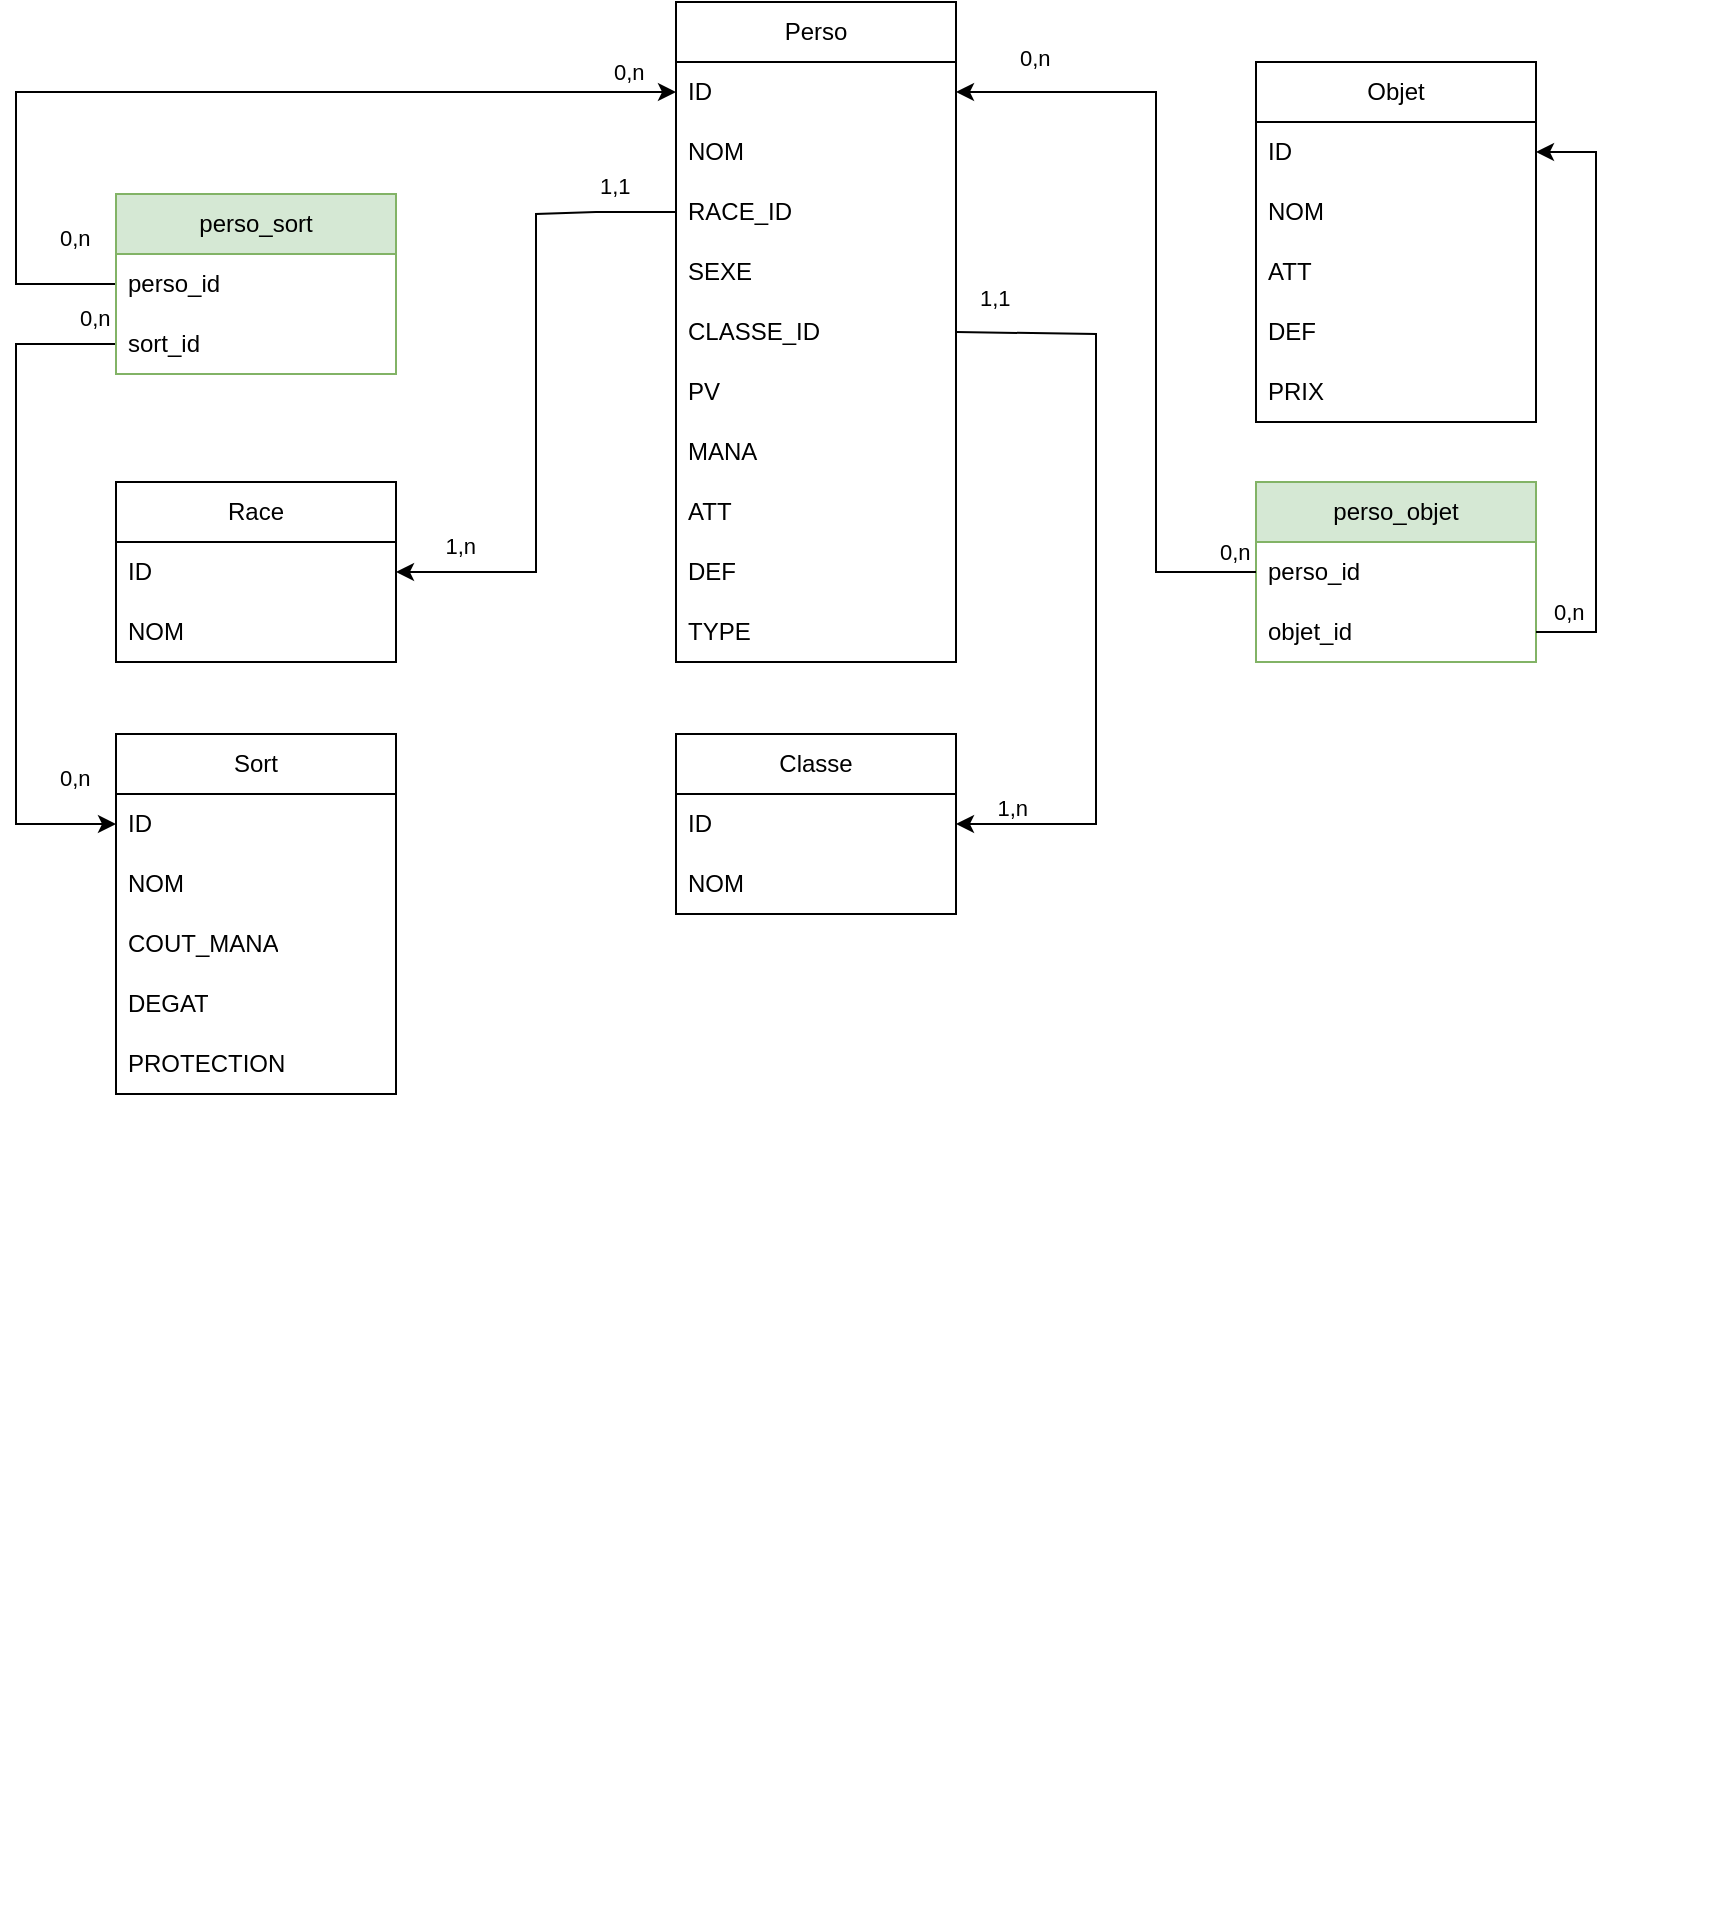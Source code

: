 <mxfile version="21.1.3" type="github">
  <diagram name="Page-1" id="8PCjq-Uvg6T5y5xdZmpN">
    <mxGraphModel dx="1591" dy="1992" grid="1" gridSize="10" guides="1" tooltips="1" connect="1" arrows="1" fold="1" page="1" pageScale="1" pageWidth="827" pageHeight="1169" math="0" shadow="0">
      <root>
        <mxCell id="0" />
        <mxCell id="1" parent="0" />
        <mxCell id="YlfL06Fh3YdPjYA1-dt0-1" value="Race" style="swimlane;fontStyle=0;childLayout=stackLayout;horizontal=1;startSize=30;horizontalStack=0;resizeParent=1;resizeParentMax=0;resizeLast=0;collapsible=1;marginBottom=0;whiteSpace=wrap;html=1;" vertex="1" parent="1">
          <mxGeometry x="70" y="194" width="140" height="90" as="geometry">
            <mxRectangle x="40" y="40" width="60" height="30" as="alternateBounds" />
          </mxGeometry>
        </mxCell>
        <mxCell id="YlfL06Fh3YdPjYA1-dt0-2" value="ID" style="text;strokeColor=none;fillColor=none;align=left;verticalAlign=middle;spacingLeft=4;spacingRight=4;overflow=hidden;points=[[0,0.5],[1,0.5]];portConstraint=eastwest;rotatable=0;whiteSpace=wrap;html=1;" vertex="1" parent="YlfL06Fh3YdPjYA1-dt0-1">
          <mxGeometry y="30" width="140" height="30" as="geometry" />
        </mxCell>
        <mxCell id="YlfL06Fh3YdPjYA1-dt0-3" value="NOM" style="text;strokeColor=none;fillColor=none;align=left;verticalAlign=middle;spacingLeft=4;spacingRight=4;overflow=hidden;points=[[0,0.5],[1,0.5]];portConstraint=eastwest;rotatable=0;whiteSpace=wrap;html=1;" vertex="1" parent="YlfL06Fh3YdPjYA1-dt0-1">
          <mxGeometry y="60" width="140" height="30" as="geometry" />
        </mxCell>
        <mxCell id="YlfL06Fh3YdPjYA1-dt0-5" value="Objet" style="swimlane;fontStyle=0;childLayout=stackLayout;horizontal=1;startSize=30;horizontalStack=0;resizeParent=1;resizeParentMax=0;resizeLast=0;collapsible=1;marginBottom=0;whiteSpace=wrap;html=1;" vertex="1" parent="1">
          <mxGeometry x="640" y="-16" width="140" height="180" as="geometry" />
        </mxCell>
        <mxCell id="YlfL06Fh3YdPjYA1-dt0-6" value="ID" style="text;strokeColor=none;fillColor=none;align=left;verticalAlign=middle;spacingLeft=4;spacingRight=4;overflow=hidden;points=[[0,0.5],[1,0.5]];portConstraint=eastwest;rotatable=0;whiteSpace=wrap;html=1;" vertex="1" parent="YlfL06Fh3YdPjYA1-dt0-5">
          <mxGeometry y="30" width="140" height="30" as="geometry" />
        </mxCell>
        <mxCell id="YlfL06Fh3YdPjYA1-dt0-25" value="NOM" style="text;strokeColor=none;fillColor=none;align=left;verticalAlign=middle;spacingLeft=4;spacingRight=4;overflow=hidden;points=[[0,0.5],[1,0.5]];portConstraint=eastwest;rotatable=0;whiteSpace=wrap;html=1;" vertex="1" parent="YlfL06Fh3YdPjYA1-dt0-5">
          <mxGeometry y="60" width="140" height="30" as="geometry" />
        </mxCell>
        <mxCell id="YlfL06Fh3YdPjYA1-dt0-7" value="ATT" style="text;strokeColor=none;fillColor=none;align=left;verticalAlign=middle;spacingLeft=4;spacingRight=4;overflow=hidden;points=[[0,0.5],[1,0.5]];portConstraint=eastwest;rotatable=0;whiteSpace=wrap;html=1;" vertex="1" parent="YlfL06Fh3YdPjYA1-dt0-5">
          <mxGeometry y="90" width="140" height="30" as="geometry" />
        </mxCell>
        <mxCell id="YlfL06Fh3YdPjYA1-dt0-8" value="DEF" style="text;strokeColor=none;fillColor=none;align=left;verticalAlign=middle;spacingLeft=4;spacingRight=4;overflow=hidden;points=[[0,0.5],[1,0.5]];portConstraint=eastwest;rotatable=0;whiteSpace=wrap;html=1;" vertex="1" parent="YlfL06Fh3YdPjYA1-dt0-5">
          <mxGeometry y="120" width="140" height="30" as="geometry" />
        </mxCell>
        <mxCell id="YlfL06Fh3YdPjYA1-dt0-28" value="PRIX" style="text;strokeColor=none;fillColor=none;align=left;verticalAlign=middle;spacingLeft=4;spacingRight=4;overflow=hidden;points=[[0,0.5],[1,0.5]];portConstraint=eastwest;rotatable=0;whiteSpace=wrap;html=1;" vertex="1" parent="YlfL06Fh3YdPjYA1-dt0-5">
          <mxGeometry y="150" width="140" height="30" as="geometry" />
        </mxCell>
        <mxCell id="YlfL06Fh3YdPjYA1-dt0-9" value="Perso" style="swimlane;fontStyle=0;childLayout=stackLayout;horizontal=1;startSize=30;horizontalStack=0;resizeParent=1;resizeParentMax=0;resizeLast=0;collapsible=1;marginBottom=0;whiteSpace=wrap;html=1;" vertex="1" parent="1">
          <mxGeometry x="350" y="-46" width="140" height="330" as="geometry" />
        </mxCell>
        <mxCell id="YlfL06Fh3YdPjYA1-dt0-10" value="ID" style="text;strokeColor=none;fillColor=none;align=left;verticalAlign=middle;spacingLeft=4;spacingRight=4;overflow=hidden;points=[[0,0.5],[1,0.5]];portConstraint=eastwest;rotatable=0;whiteSpace=wrap;html=1;" vertex="1" parent="YlfL06Fh3YdPjYA1-dt0-9">
          <mxGeometry y="30" width="140" height="30" as="geometry" />
        </mxCell>
        <mxCell id="YlfL06Fh3YdPjYA1-dt0-11" value="NOM" style="text;strokeColor=none;fillColor=none;align=left;verticalAlign=middle;spacingLeft=4;spacingRight=4;overflow=hidden;points=[[0,0.5],[1,0.5]];portConstraint=eastwest;rotatable=0;whiteSpace=wrap;html=1;" vertex="1" parent="YlfL06Fh3YdPjYA1-dt0-9">
          <mxGeometry y="60" width="140" height="30" as="geometry" />
        </mxCell>
        <mxCell id="YlfL06Fh3YdPjYA1-dt0-12" value="RACE_ID" style="text;strokeColor=none;fillColor=none;align=left;verticalAlign=middle;spacingLeft=4;spacingRight=4;overflow=hidden;points=[[0,0.5],[1,0.5]];portConstraint=eastwest;rotatable=0;whiteSpace=wrap;html=1;" vertex="1" parent="YlfL06Fh3YdPjYA1-dt0-9">
          <mxGeometry y="90" width="140" height="30" as="geometry" />
        </mxCell>
        <mxCell id="YlfL06Fh3YdPjYA1-dt0-29" value="SEXE" style="text;strokeColor=none;fillColor=none;align=left;verticalAlign=middle;spacingLeft=4;spacingRight=4;overflow=hidden;points=[[0,0.5],[1,0.5]];portConstraint=eastwest;rotatable=0;whiteSpace=wrap;html=1;" vertex="1" parent="YlfL06Fh3YdPjYA1-dt0-9">
          <mxGeometry y="120" width="140" height="30" as="geometry" />
        </mxCell>
        <mxCell id="YlfL06Fh3YdPjYA1-dt0-31" value="CLASSE_ID" style="text;strokeColor=none;fillColor=none;align=left;verticalAlign=middle;spacingLeft=4;spacingRight=4;overflow=hidden;points=[[0,0.5],[1,0.5]];portConstraint=eastwest;rotatable=0;whiteSpace=wrap;html=1;" vertex="1" parent="YlfL06Fh3YdPjYA1-dt0-9">
          <mxGeometry y="150" width="140" height="30" as="geometry" />
        </mxCell>
        <mxCell id="YlfL06Fh3YdPjYA1-dt0-32" value="PV" style="text;strokeColor=none;fillColor=none;align=left;verticalAlign=middle;spacingLeft=4;spacingRight=4;overflow=hidden;points=[[0,0.5],[1,0.5]];portConstraint=eastwest;rotatable=0;whiteSpace=wrap;html=1;" vertex="1" parent="YlfL06Fh3YdPjYA1-dt0-9">
          <mxGeometry y="180" width="140" height="30" as="geometry" />
        </mxCell>
        <mxCell id="YlfL06Fh3YdPjYA1-dt0-33" value="MANA" style="text;strokeColor=none;fillColor=none;align=left;verticalAlign=middle;spacingLeft=4;spacingRight=4;overflow=hidden;points=[[0,0.5],[1,0.5]];portConstraint=eastwest;rotatable=0;whiteSpace=wrap;html=1;" vertex="1" parent="YlfL06Fh3YdPjYA1-dt0-9">
          <mxGeometry y="210" width="140" height="30" as="geometry" />
        </mxCell>
        <mxCell id="YlfL06Fh3YdPjYA1-dt0-34" value="ATT" style="text;strokeColor=none;fillColor=none;align=left;verticalAlign=middle;spacingLeft=4;spacingRight=4;overflow=hidden;points=[[0,0.5],[1,0.5]];portConstraint=eastwest;rotatable=0;whiteSpace=wrap;html=1;" vertex="1" parent="YlfL06Fh3YdPjYA1-dt0-9">
          <mxGeometry y="240" width="140" height="30" as="geometry" />
        </mxCell>
        <mxCell id="YlfL06Fh3YdPjYA1-dt0-30" value="DEF" style="text;strokeColor=none;fillColor=none;align=left;verticalAlign=middle;spacingLeft=4;spacingRight=4;overflow=hidden;points=[[0,0.5],[1,0.5]];portConstraint=eastwest;rotatable=0;whiteSpace=wrap;html=1;" vertex="1" parent="YlfL06Fh3YdPjYA1-dt0-9">
          <mxGeometry y="270" width="140" height="30" as="geometry" />
        </mxCell>
        <mxCell id="YlfL06Fh3YdPjYA1-dt0-95" value="TYPE" style="text;strokeColor=none;fillColor=none;align=left;verticalAlign=middle;spacingLeft=4;spacingRight=4;overflow=hidden;points=[[0,0.5],[1,0.5]];portConstraint=eastwest;rotatable=0;whiteSpace=wrap;html=1;" vertex="1" parent="YlfL06Fh3YdPjYA1-dt0-9">
          <mxGeometry y="300" width="140" height="30" as="geometry" />
        </mxCell>
        <mxCell id="YlfL06Fh3YdPjYA1-dt0-17" value="Classe" style="swimlane;fontStyle=0;childLayout=stackLayout;horizontal=1;startSize=30;horizontalStack=0;resizeParent=1;resizeParentMax=0;resizeLast=0;collapsible=1;marginBottom=0;whiteSpace=wrap;html=1;" vertex="1" parent="1">
          <mxGeometry x="350" y="320" width="140" height="90" as="geometry" />
        </mxCell>
        <mxCell id="YlfL06Fh3YdPjYA1-dt0-18" value="ID" style="text;strokeColor=none;fillColor=none;align=left;verticalAlign=middle;spacingLeft=4;spacingRight=4;overflow=hidden;points=[[0,0.5],[1,0.5]];portConstraint=eastwest;rotatable=0;whiteSpace=wrap;html=1;" vertex="1" parent="YlfL06Fh3YdPjYA1-dt0-17">
          <mxGeometry y="30" width="140" height="30" as="geometry" />
        </mxCell>
        <mxCell id="YlfL06Fh3YdPjYA1-dt0-19" value="NOM" style="text;strokeColor=none;fillColor=none;align=left;verticalAlign=middle;spacingLeft=4;spacingRight=4;overflow=hidden;points=[[0,0.5],[1,0.5]];portConstraint=eastwest;rotatable=0;whiteSpace=wrap;html=1;" vertex="1" parent="YlfL06Fh3YdPjYA1-dt0-17">
          <mxGeometry y="60" width="140" height="30" as="geometry" />
        </mxCell>
        <mxCell id="YlfL06Fh3YdPjYA1-dt0-21" value="Sort" style="swimlane;fontStyle=0;childLayout=stackLayout;horizontal=1;startSize=30;horizontalStack=0;resizeParent=1;resizeParentMax=0;resizeLast=0;collapsible=1;marginBottom=0;whiteSpace=wrap;html=1;" vertex="1" parent="1">
          <mxGeometry x="70" y="320" width="140" height="180" as="geometry">
            <mxRectangle x="640" y="525" width="60" height="30" as="alternateBounds" />
          </mxGeometry>
        </mxCell>
        <mxCell id="YlfL06Fh3YdPjYA1-dt0-22" value="ID" style="text;strokeColor=none;fillColor=none;align=left;verticalAlign=middle;spacingLeft=4;spacingRight=4;overflow=hidden;points=[[0,0.5],[1,0.5]];portConstraint=eastwest;rotatable=0;whiteSpace=wrap;html=1;" vertex="1" parent="YlfL06Fh3YdPjYA1-dt0-21">
          <mxGeometry y="30" width="140" height="30" as="geometry" />
        </mxCell>
        <mxCell id="YlfL06Fh3YdPjYA1-dt0-40" value="NOM" style="text;strokeColor=none;fillColor=none;align=left;verticalAlign=middle;spacingLeft=4;spacingRight=4;overflow=hidden;points=[[0,0.5],[1,0.5]];portConstraint=eastwest;rotatable=0;whiteSpace=wrap;html=1;" vertex="1" parent="YlfL06Fh3YdPjYA1-dt0-21">
          <mxGeometry y="60" width="140" height="30" as="geometry" />
        </mxCell>
        <mxCell id="YlfL06Fh3YdPjYA1-dt0-41" value="COUT_MANA" style="text;strokeColor=none;fillColor=none;align=left;verticalAlign=middle;spacingLeft=4;spacingRight=4;overflow=hidden;points=[[0,0.5],[1,0.5]];portConstraint=eastwest;rotatable=0;whiteSpace=wrap;html=1;" vertex="1" parent="YlfL06Fh3YdPjYA1-dt0-21">
          <mxGeometry y="90" width="140" height="30" as="geometry" />
        </mxCell>
        <mxCell id="YlfL06Fh3YdPjYA1-dt0-23" value="DEGAT" style="text;strokeColor=none;fillColor=none;align=left;verticalAlign=middle;spacingLeft=4;spacingRight=4;overflow=hidden;points=[[0,0.5],[1,0.5]];portConstraint=eastwest;rotatable=0;whiteSpace=wrap;html=1;" vertex="1" parent="YlfL06Fh3YdPjYA1-dt0-21">
          <mxGeometry y="120" width="140" height="30" as="geometry" />
        </mxCell>
        <mxCell id="YlfL06Fh3YdPjYA1-dt0-24" value="PROTECTION" style="text;strokeColor=none;fillColor=none;align=left;verticalAlign=middle;spacingLeft=4;spacingRight=4;overflow=hidden;points=[[0,0.5],[1,0.5]];portConstraint=eastwest;rotatable=0;whiteSpace=wrap;html=1;" vertex="1" parent="YlfL06Fh3YdPjYA1-dt0-21">
          <mxGeometry y="150" width="140" height="30" as="geometry" />
        </mxCell>
        <mxCell id="YlfL06Fh3YdPjYA1-dt0-60" value="" style="endArrow=classic;html=1;rounded=0;exitX=0;exitY=0.5;exitDx=0;exitDy=0;entryX=1;entryY=0.5;entryDx=0;entryDy=0;" edge="1" parent="1" source="YlfL06Fh3YdPjYA1-dt0-12" target="YlfL06Fh3YdPjYA1-dt0-2">
          <mxGeometry relative="1" as="geometry">
            <mxPoint x="330" y="204" as="sourcePoint" />
            <mxPoint x="490" y="204" as="targetPoint" />
            <Array as="points">
              <mxPoint x="310" y="59" />
              <mxPoint x="280" y="60" />
              <mxPoint x="280" y="239" />
            </Array>
          </mxGeometry>
        </mxCell>
        <mxCell id="YlfL06Fh3YdPjYA1-dt0-62" value="1,1" style="edgeLabel;resizable=0;html=1;align=left;verticalAlign=bottom;" connectable="0" vertex="1" parent="YlfL06Fh3YdPjYA1-dt0-60">
          <mxGeometry x="-1" relative="1" as="geometry">
            <mxPoint x="-40" y="-5" as="offset" />
          </mxGeometry>
        </mxCell>
        <mxCell id="YlfL06Fh3YdPjYA1-dt0-63" value="1,n" style="edgeLabel;resizable=0;html=1;align=right;verticalAlign=bottom;" connectable="0" vertex="1" parent="YlfL06Fh3YdPjYA1-dt0-60">
          <mxGeometry x="1" relative="1" as="geometry">
            <mxPoint x="40" y="-5" as="offset" />
          </mxGeometry>
        </mxCell>
        <mxCell id="YlfL06Fh3YdPjYA1-dt0-64" value="" style="endArrow=classic;html=1;rounded=0;entryX=1;entryY=0.5;entryDx=0;entryDy=0;exitX=1;exitY=0.5;exitDx=0;exitDy=0;" edge="1" parent="1" source="YlfL06Fh3YdPjYA1-dt0-31" target="YlfL06Fh3YdPjYA1-dt0-18">
          <mxGeometry relative="1" as="geometry">
            <mxPoint x="490" y="205" as="sourcePoint" />
            <mxPoint x="490" y="290" as="targetPoint" />
            <Array as="points">
              <mxPoint x="560" y="120" />
              <mxPoint x="560" y="365" />
            </Array>
          </mxGeometry>
        </mxCell>
        <mxCell id="YlfL06Fh3YdPjYA1-dt0-66" value="1,1" style="edgeLabel;resizable=0;html=1;align=left;verticalAlign=bottom;" connectable="0" vertex="1" parent="YlfL06Fh3YdPjYA1-dt0-64">
          <mxGeometry x="-1" relative="1" as="geometry">
            <mxPoint x="10" y="-9" as="offset" />
          </mxGeometry>
        </mxCell>
        <mxCell id="YlfL06Fh3YdPjYA1-dt0-67" value="1,n" style="edgeLabel;resizable=0;html=1;align=right;verticalAlign=bottom;" connectable="0" vertex="1" parent="YlfL06Fh3YdPjYA1-dt0-64">
          <mxGeometry x="1" relative="1" as="geometry">
            <mxPoint x="36" as="offset" />
          </mxGeometry>
        </mxCell>
        <mxCell id="YlfL06Fh3YdPjYA1-dt0-83" value="perso_objet" style="swimlane;fontStyle=0;childLayout=stackLayout;horizontal=1;startSize=30;horizontalStack=0;resizeParent=1;resizeParentMax=0;resizeLast=0;collapsible=1;marginBottom=0;whiteSpace=wrap;html=1;fillColor=#d5e8d4;strokeColor=#82b366;" vertex="1" parent="1">
          <mxGeometry x="640" y="194" width="140" height="90" as="geometry" />
        </mxCell>
        <mxCell id="YlfL06Fh3YdPjYA1-dt0-84" value="perso_id" style="text;strokeColor=none;fillColor=none;align=left;verticalAlign=middle;spacingLeft=4;spacingRight=4;overflow=hidden;points=[[0,0.5],[1,0.5]];portConstraint=eastwest;rotatable=0;whiteSpace=wrap;html=1;" vertex="1" parent="YlfL06Fh3YdPjYA1-dt0-83">
          <mxGeometry y="30" width="140" height="30" as="geometry" />
        </mxCell>
        <mxCell id="YlfL06Fh3YdPjYA1-dt0-85" value="objet_id" style="text;strokeColor=none;fillColor=none;align=left;verticalAlign=middle;spacingLeft=4;spacingRight=4;overflow=hidden;points=[[0,0.5],[1,0.5]];portConstraint=eastwest;rotatable=0;whiteSpace=wrap;html=1;" vertex="1" parent="YlfL06Fh3YdPjYA1-dt0-83">
          <mxGeometry y="60" width="140" height="30" as="geometry" />
        </mxCell>
        <mxCell id="YlfL06Fh3YdPjYA1-dt0-87" style="edgeStyle=orthogonalEdgeStyle;rounded=0;orthogonalLoop=1;jettySize=auto;html=1;exitX=0;exitY=0.5;exitDx=0;exitDy=0;entryX=1;entryY=0.5;entryDx=0;entryDy=0;" edge="1" parent="1" source="YlfL06Fh3YdPjYA1-dt0-84" target="YlfL06Fh3YdPjYA1-dt0-10">
          <mxGeometry relative="1" as="geometry">
            <Array as="points">
              <mxPoint x="590" y="239" />
              <mxPoint x="590" y="-1" />
            </Array>
          </mxGeometry>
        </mxCell>
        <mxCell id="YlfL06Fh3YdPjYA1-dt0-88" style="edgeStyle=orthogonalEdgeStyle;rounded=0;orthogonalLoop=1;jettySize=auto;html=1;exitX=1;exitY=0.5;exitDx=0;exitDy=0;entryX=1;entryY=0.5;entryDx=0;entryDy=0;" edge="1" parent="1" source="YlfL06Fh3YdPjYA1-dt0-85" target="YlfL06Fh3YdPjYA1-dt0-6">
          <mxGeometry relative="1" as="geometry">
            <Array as="points">
              <mxPoint x="810" y="269" />
              <mxPoint x="810" y="29" />
            </Array>
          </mxGeometry>
        </mxCell>
        <mxCell id="YlfL06Fh3YdPjYA1-dt0-92" style="edgeStyle=orthogonalEdgeStyle;rounded=0;orthogonalLoop=1;jettySize=auto;html=1;exitX=0;exitY=0.5;exitDx=0;exitDy=0;entryX=0;entryY=0.5;entryDx=0;entryDy=0;" edge="1" parent="1" source="YlfL06Fh3YdPjYA1-dt0-90" target="YlfL06Fh3YdPjYA1-dt0-10">
          <mxGeometry relative="1" as="geometry">
            <Array as="points">
              <mxPoint x="20" y="95" />
              <mxPoint x="20" y="-1" />
            </Array>
          </mxGeometry>
        </mxCell>
        <mxCell id="YlfL06Fh3YdPjYA1-dt0-93" style="edgeStyle=orthogonalEdgeStyle;rounded=0;orthogonalLoop=1;jettySize=auto;html=1;exitX=0;exitY=0.5;exitDx=0;exitDy=0;entryX=0;entryY=0.5;entryDx=0;entryDy=0;" edge="1" parent="1" source="YlfL06Fh3YdPjYA1-dt0-91" target="YlfL06Fh3YdPjYA1-dt0-22">
          <mxGeometry relative="1" as="geometry">
            <Array as="points">
              <mxPoint x="20" y="125" />
              <mxPoint x="20" y="365" />
            </Array>
          </mxGeometry>
        </mxCell>
        <mxCell id="YlfL06Fh3YdPjYA1-dt0-89" value="perso_sort" style="swimlane;fontStyle=0;childLayout=stackLayout;horizontal=1;startSize=30;horizontalStack=0;resizeParent=1;resizeParentMax=0;resizeLast=0;collapsible=1;marginBottom=0;whiteSpace=wrap;html=1;fillColor=#d5e8d4;strokeColor=#82b366;" vertex="1" parent="1">
          <mxGeometry x="70" y="50" width="140" height="90" as="geometry" />
        </mxCell>
        <mxCell id="YlfL06Fh3YdPjYA1-dt0-90" value="perso_id" style="text;strokeColor=none;fillColor=none;align=left;verticalAlign=middle;spacingLeft=4;spacingRight=4;overflow=hidden;points=[[0,0.5],[1,0.5]];portConstraint=eastwest;rotatable=0;whiteSpace=wrap;html=1;" vertex="1" parent="YlfL06Fh3YdPjYA1-dt0-89">
          <mxGeometry y="30" width="140" height="30" as="geometry" />
        </mxCell>
        <mxCell id="YlfL06Fh3YdPjYA1-dt0-91" value="sort_id" style="text;strokeColor=none;fillColor=none;align=left;verticalAlign=middle;spacingLeft=4;spacingRight=4;overflow=hidden;points=[[0,0.5],[1,0.5]];portConstraint=eastwest;rotatable=0;whiteSpace=wrap;html=1;" vertex="1" parent="YlfL06Fh3YdPjYA1-dt0-89">
          <mxGeometry y="60" width="140" height="30" as="geometry" />
        </mxCell>
        <mxCell id="YlfL06Fh3YdPjYA1-dt0-96" value="0,n" style="edgeLabel;resizable=0;html=1;align=left;verticalAlign=bottom;" connectable="0" vertex="1" parent="1">
          <mxGeometry x="400" y="560" as="geometry">
            <mxPoint x="-83" y="-563" as="offset" />
          </mxGeometry>
        </mxCell>
        <mxCell id="YlfL06Fh3YdPjYA1-dt0-99" value="0,n" style="edgeLabel;resizable=0;html=1;align=left;verticalAlign=bottom;" connectable="0" vertex="1" parent="1">
          <mxGeometry x="123" y="643" as="geometry">
            <mxPoint x="-83" y="-563" as="offset" />
          </mxGeometry>
        </mxCell>
        <mxCell id="YlfL06Fh3YdPjYA1-dt0-100" value="0,n" style="edgeLabel;resizable=0;html=1;align=left;verticalAlign=bottom;" connectable="0" vertex="1" parent="1">
          <mxGeometry x="133" y="683" as="geometry">
            <mxPoint x="-83" y="-563" as="offset" />
          </mxGeometry>
        </mxCell>
        <mxCell id="YlfL06Fh3YdPjYA1-dt0-101" value="0,n" style="edgeLabel;resizable=0;html=1;align=left;verticalAlign=bottom;" connectable="0" vertex="1" parent="1">
          <mxGeometry x="123" y="913" as="geometry">
            <mxPoint x="-83" y="-563" as="offset" />
          </mxGeometry>
        </mxCell>
        <mxCell id="YlfL06Fh3YdPjYA1-dt0-102" value="0,n" style="edgeLabel;resizable=0;html=1;align=left;verticalAlign=bottom;" connectable="0" vertex="1" parent="1">
          <mxGeometry x="703" y="800" as="geometry">
            <mxPoint x="-83" y="-563" as="offset" />
          </mxGeometry>
        </mxCell>
        <mxCell id="YlfL06Fh3YdPjYA1-dt0-103" value="0,n" style="edgeLabel;resizable=0;html=1;align=left;verticalAlign=bottom;" connectable="0" vertex="1" parent="1">
          <mxGeometry x="870" y="830" as="geometry">
            <mxPoint x="-83" y="-563" as="offset" />
          </mxGeometry>
        </mxCell>
        <mxCell id="YlfL06Fh3YdPjYA1-dt0-104" value="0,n" style="edgeLabel;resizable=0;html=1;align=left;verticalAlign=bottom;" connectable="0" vertex="1" parent="1">
          <mxGeometry x="603" y="553" as="geometry">
            <mxPoint x="-83" y="-563" as="offset" />
          </mxGeometry>
        </mxCell>
      </root>
    </mxGraphModel>
  </diagram>
</mxfile>
